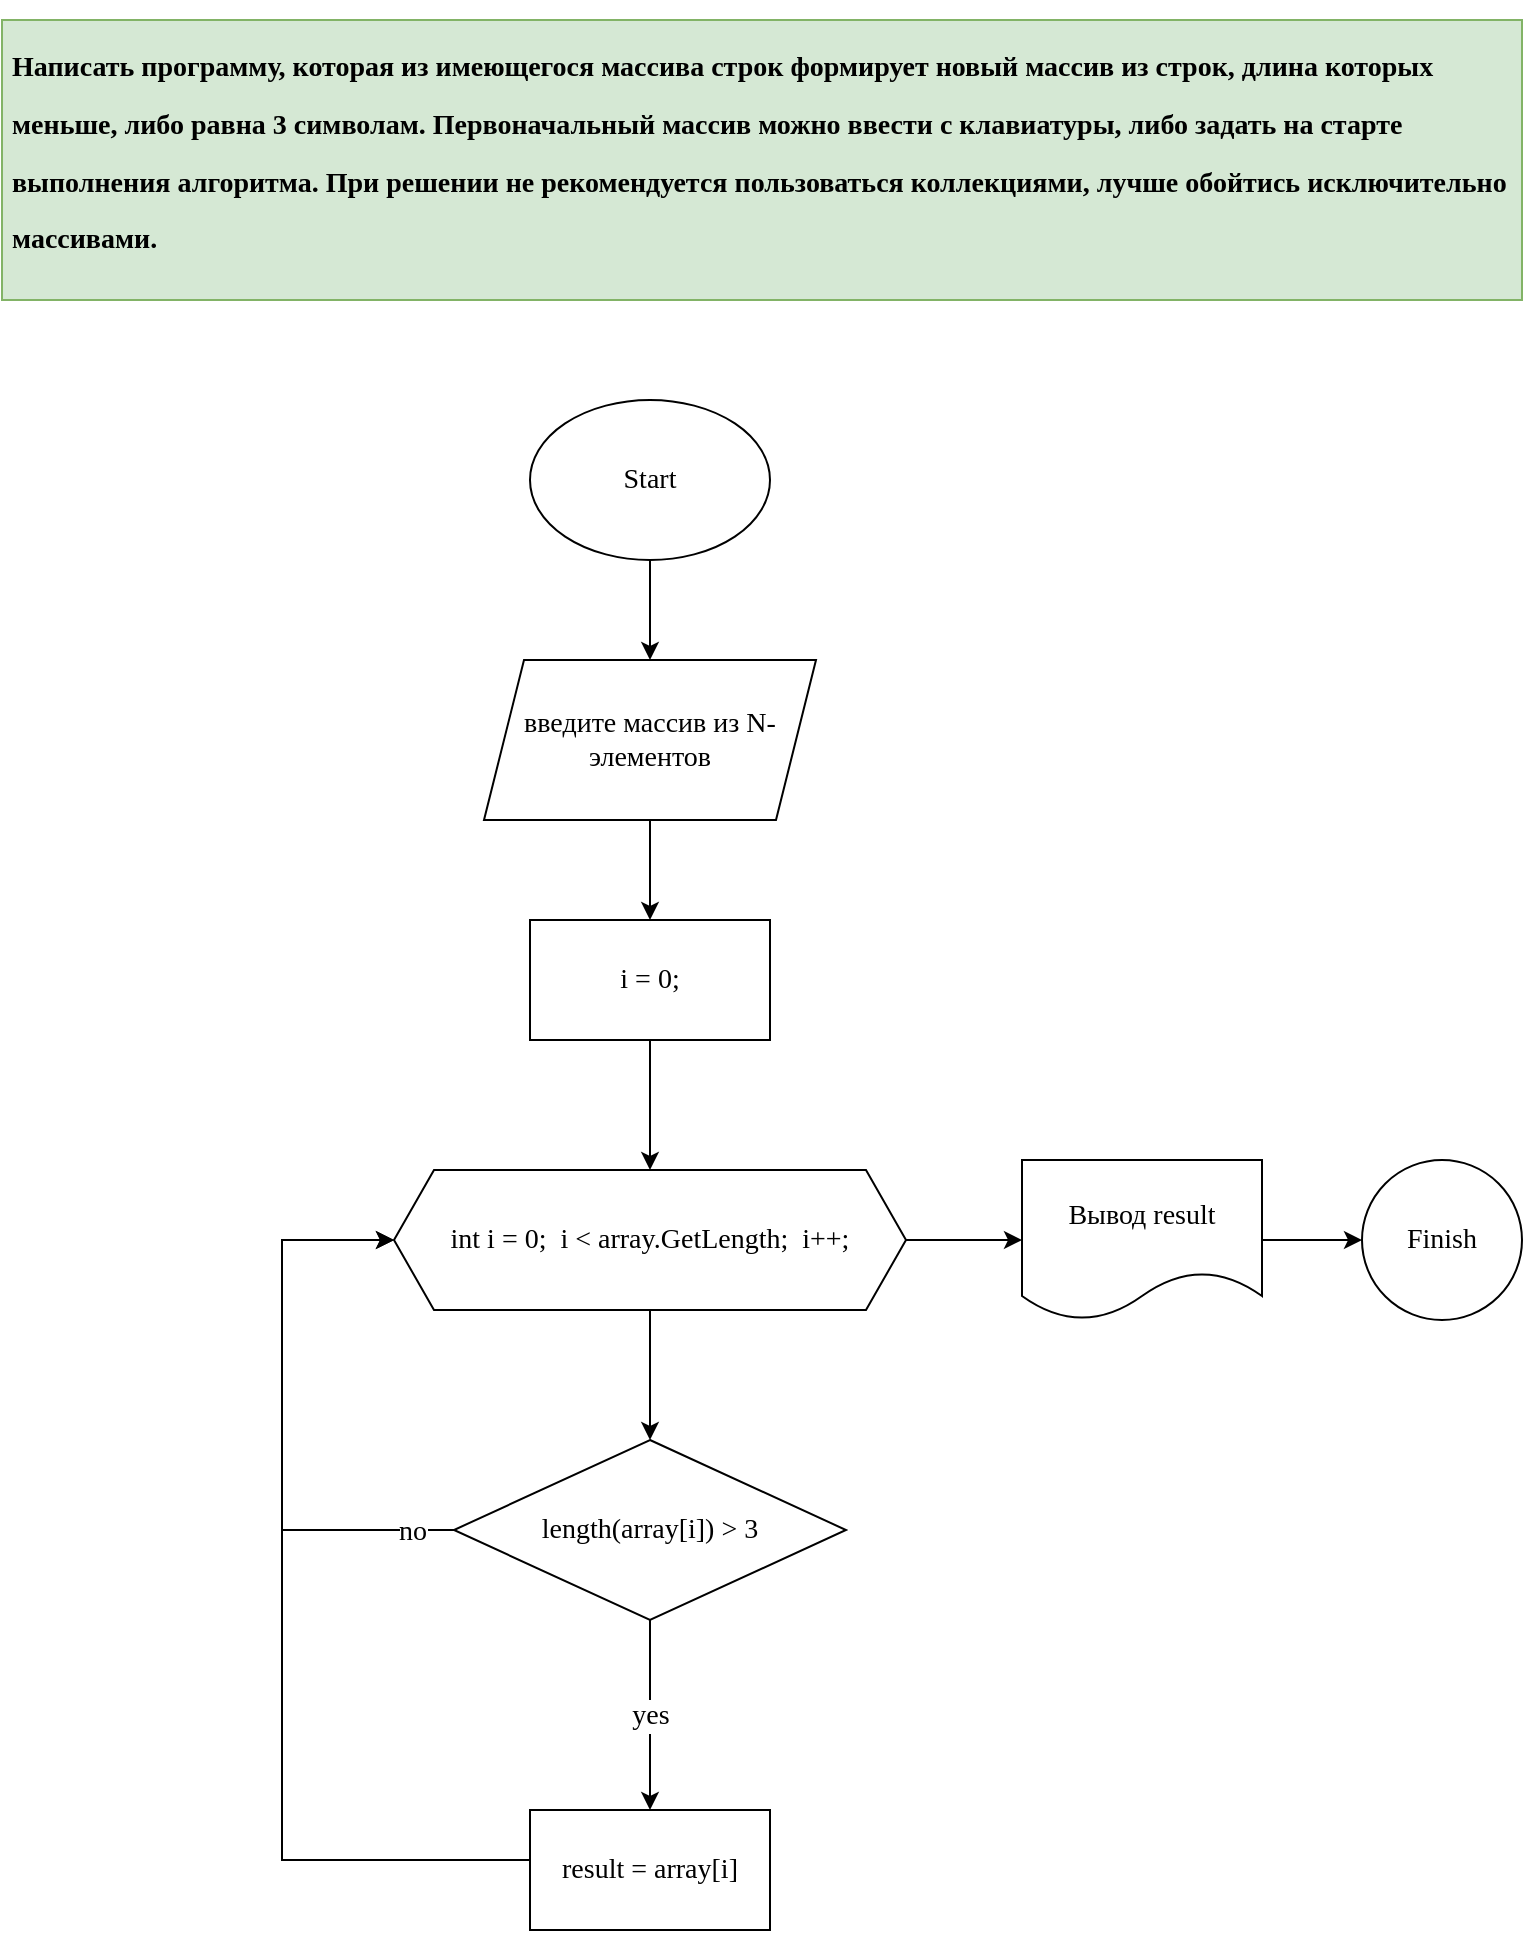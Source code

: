 <mxfile version="20.8.5" type="device"><diagram id="C5RBs43oDa-KdzZeNtuy" name="Page-1"><mxGraphModel dx="1247" dy="850" grid="1" gridSize="10" guides="1" tooltips="1" connect="1" arrows="1" fold="1" page="1" pageScale="1" pageWidth="827" pageHeight="1169" math="0" shadow="0"><root><mxCell id="WIyWlLk6GJQsqaUBKTNV-0"/><mxCell id="WIyWlLk6GJQsqaUBKTNV-1" parent="WIyWlLk6GJQsqaUBKTNV-0"/><mxCell id="RH813o9Duzm2OovyOi1i-0" value="&lt;h1&gt;&lt;font face=&quot;Times New Roman&quot; style=&quot;font-size: 14px;&quot;&gt;Написать программу, которая из имеющегося массива строк формирует новый массив из строк, длина которых меньше, либо равна 3 символам. Первоначальный массив можно ввести с клавиатуры, либо задать на старте выполнения алгоритма. При решении не рекомендуется пользоваться коллекциями, лучше обойтись исключительно массивами.&lt;/font&gt;&lt;br&gt;&lt;/h1&gt;" style="text;html=1;strokeColor=#82b366;fillColor=#d5e8d4;spacing=5;spacingTop=-20;whiteSpace=wrap;overflow=hidden;rounded=0;" vertex="1" parent="WIyWlLk6GJQsqaUBKTNV-1"><mxGeometry x="30" y="20" width="760" height="140" as="geometry"/></mxCell><mxCell id="RH813o9Duzm2OovyOi1i-3" value="" style="edgeStyle=orthogonalEdgeStyle;rounded=0;orthogonalLoop=1;jettySize=auto;html=1;fontFamily=Times New Roman;fontSize=14;" edge="1" parent="WIyWlLk6GJQsqaUBKTNV-1" source="RH813o9Duzm2OovyOi1i-1" target="RH813o9Duzm2OovyOi1i-2"><mxGeometry relative="1" as="geometry"/></mxCell><mxCell id="RH813o9Duzm2OovyOi1i-1" value="Start" style="ellipse;whiteSpace=wrap;html=1;fontFamily=Times New Roman;fontSize=14;" vertex="1" parent="WIyWlLk6GJQsqaUBKTNV-1"><mxGeometry x="294" y="210" width="120" height="80" as="geometry"/></mxCell><mxCell id="RH813o9Duzm2OovyOi1i-5" value="" style="edgeStyle=orthogonalEdgeStyle;rounded=0;orthogonalLoop=1;jettySize=auto;html=1;fontFamily=Times New Roman;fontSize=14;" edge="1" parent="WIyWlLk6GJQsqaUBKTNV-1" source="RH813o9Duzm2OovyOi1i-2" target="RH813o9Duzm2OovyOi1i-4"><mxGeometry relative="1" as="geometry"/></mxCell><mxCell id="RH813o9Duzm2OovyOi1i-2" value="введите массив из N-элементов" style="shape=parallelogram;perimeter=parallelogramPerimeter;whiteSpace=wrap;html=1;fixedSize=1;fontSize=14;fontFamily=Times New Roman;" vertex="1" parent="WIyWlLk6GJQsqaUBKTNV-1"><mxGeometry x="271" y="340" width="166" height="80" as="geometry"/></mxCell><mxCell id="RH813o9Duzm2OovyOi1i-7" value="" style="edgeStyle=orthogonalEdgeStyle;rounded=0;orthogonalLoop=1;jettySize=auto;html=1;fontFamily=Times New Roman;fontSize=14;" edge="1" parent="WIyWlLk6GJQsqaUBKTNV-1" source="RH813o9Duzm2OovyOi1i-4" target="RH813o9Duzm2OovyOi1i-6"><mxGeometry relative="1" as="geometry"/></mxCell><mxCell id="RH813o9Duzm2OovyOi1i-4" value="i = 0;&lt;br&gt;" style="whiteSpace=wrap;html=1;fontSize=14;fontFamily=Times New Roman;" vertex="1" parent="WIyWlLk6GJQsqaUBKTNV-1"><mxGeometry x="294" y="470" width="120" height="60" as="geometry"/></mxCell><mxCell id="RH813o9Duzm2OovyOi1i-9" value="" style="edgeStyle=orthogonalEdgeStyle;rounded=0;orthogonalLoop=1;jettySize=auto;html=1;fontFamily=Times New Roman;fontSize=14;" edge="1" parent="WIyWlLk6GJQsqaUBKTNV-1" source="RH813o9Duzm2OovyOi1i-6" target="RH813o9Duzm2OovyOi1i-8"><mxGeometry relative="1" as="geometry"/></mxCell><mxCell id="RH813o9Duzm2OovyOi1i-13" value="" style="edgeStyle=orthogonalEdgeStyle;rounded=0;orthogonalLoop=1;jettySize=auto;html=1;fontFamily=Times New Roman;fontSize=14;" edge="1" parent="WIyWlLk6GJQsqaUBKTNV-1" source="RH813o9Duzm2OovyOi1i-6" target="RH813o9Duzm2OovyOi1i-12"><mxGeometry relative="1" as="geometry"/></mxCell><mxCell id="RH813o9Duzm2OovyOi1i-6" value="int i = 0;&amp;nbsp; i &amp;lt; array.GetLength;&amp;nbsp; i++;" style="shape=hexagon;perimeter=hexagonPerimeter2;whiteSpace=wrap;html=1;fixedSize=1;fontSize=14;fontFamily=Times New Roman;" vertex="1" parent="WIyWlLk6GJQsqaUBKTNV-1"><mxGeometry x="226" y="595" width="256" height="70" as="geometry"/></mxCell><mxCell id="RH813o9Duzm2OovyOi1i-11" value="" style="edgeStyle=orthogonalEdgeStyle;rounded=0;orthogonalLoop=1;jettySize=auto;html=1;fontFamily=Times New Roman;fontSize=14;" edge="1" parent="WIyWlLk6GJQsqaUBKTNV-1" source="RH813o9Duzm2OovyOi1i-8" target="RH813o9Duzm2OovyOi1i-10"><mxGeometry relative="1" as="geometry"/></mxCell><mxCell id="RH813o9Duzm2OovyOi1i-8" value="Вывод result" style="shape=document;whiteSpace=wrap;html=1;boundedLbl=1;fontSize=14;fontFamily=Times New Roman;" vertex="1" parent="WIyWlLk6GJQsqaUBKTNV-1"><mxGeometry x="540" y="590" width="120" height="80" as="geometry"/></mxCell><mxCell id="RH813o9Duzm2OovyOi1i-10" value="Finish" style="ellipse;whiteSpace=wrap;html=1;fontSize=14;fontFamily=Times New Roman;" vertex="1" parent="WIyWlLk6GJQsqaUBKTNV-1"><mxGeometry x="710" y="590" width="80" height="80" as="geometry"/></mxCell><mxCell id="RH813o9Duzm2OovyOi1i-15" style="edgeStyle=orthogonalEdgeStyle;rounded=0;orthogonalLoop=1;jettySize=auto;html=1;entryX=0;entryY=0.5;entryDx=0;entryDy=0;fontFamily=Times New Roman;fontSize=14;" edge="1" parent="WIyWlLk6GJQsqaUBKTNV-1" source="RH813o9Duzm2OovyOi1i-12" target="RH813o9Duzm2OovyOi1i-6"><mxGeometry relative="1" as="geometry"><Array as="points"><mxPoint x="170" y="775"/><mxPoint x="170" y="630"/></Array></mxGeometry></mxCell><mxCell id="RH813o9Duzm2OovyOi1i-20" value="no" style="edgeLabel;html=1;align=center;verticalAlign=middle;resizable=0;points=[];fontSize=14;fontFamily=Times New Roman;" vertex="1" connectable="0" parent="RH813o9Duzm2OovyOi1i-15"><mxGeometry x="-0.854" y="1" relative="1" as="geometry"><mxPoint as="offset"/></mxGeometry></mxCell><mxCell id="RH813o9Duzm2OovyOi1i-17" value="yes" style="edgeStyle=orthogonalEdgeStyle;rounded=0;orthogonalLoop=1;jettySize=auto;html=1;fontFamily=Times New Roman;fontSize=14;" edge="1" parent="WIyWlLk6GJQsqaUBKTNV-1" source="RH813o9Duzm2OovyOi1i-12" target="RH813o9Duzm2OovyOi1i-16"><mxGeometry relative="1" as="geometry"/></mxCell><mxCell id="RH813o9Duzm2OovyOi1i-12" value="length(array[i]) &amp;gt; 3" style="rhombus;whiteSpace=wrap;html=1;fontSize=14;fontFamily=Times New Roman;" vertex="1" parent="WIyWlLk6GJQsqaUBKTNV-1"><mxGeometry x="256" y="730" width="196" height="90" as="geometry"/></mxCell><mxCell id="RH813o9Duzm2OovyOi1i-19" style="edgeStyle=orthogonalEdgeStyle;rounded=0;orthogonalLoop=1;jettySize=auto;html=1;fontFamily=Times New Roman;fontSize=14;entryX=0;entryY=0.5;entryDx=0;entryDy=0;" edge="1" parent="WIyWlLk6GJQsqaUBKTNV-1" source="RH813o9Duzm2OovyOi1i-16" target="RH813o9Duzm2OovyOi1i-6"><mxGeometry relative="1" as="geometry"><mxPoint x="220" y="660" as="targetPoint"/><Array as="points"><mxPoint x="170" y="940"/><mxPoint x="170" y="630"/></Array></mxGeometry></mxCell><mxCell id="RH813o9Duzm2OovyOi1i-16" value="result = array[i]" style="whiteSpace=wrap;html=1;fontSize=14;fontFamily=Times New Roman;" vertex="1" parent="WIyWlLk6GJQsqaUBKTNV-1"><mxGeometry x="294" y="915" width="120" height="60" as="geometry"/></mxCell></root></mxGraphModel></diagram></mxfile>